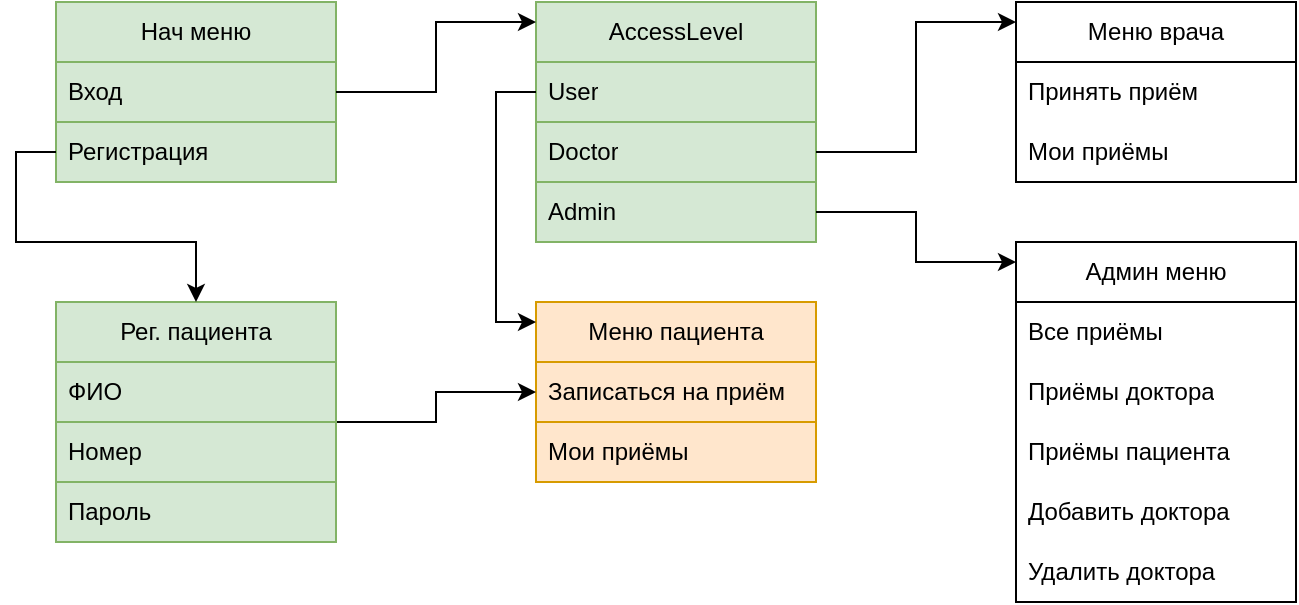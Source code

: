 <mxfile version="24.3.1" type="device">
  <diagram name="Страница — 1" id="wxF1bacv_a9VdhyHZAjL">
    <mxGraphModel dx="1111" dy="573" grid="1" gridSize="10" guides="1" tooltips="1" connect="1" arrows="1" fold="1" page="1" pageScale="1" pageWidth="827" pageHeight="1169" math="0" shadow="0">
      <root>
        <mxCell id="0" />
        <mxCell id="1" parent="0" />
        <mxCell id="FXJhZsE6ygOkz5vdfHuf-5" value="Нач меню" style="swimlane;fontStyle=0;childLayout=stackLayout;horizontal=1;startSize=30;horizontalStack=0;resizeParent=1;resizeParentMax=0;resizeLast=0;collapsible=1;marginBottom=0;whiteSpace=wrap;html=1;fillColor=#d5e8d4;strokeColor=#82b366;" parent="1" vertex="1">
          <mxGeometry x="40" y="40" width="140" height="90" as="geometry" />
        </mxCell>
        <mxCell id="FXJhZsE6ygOkz5vdfHuf-6" value="Вход" style="text;strokeColor=#82b366;fillColor=#d5e8d4;align=left;verticalAlign=middle;spacingLeft=4;spacingRight=4;overflow=hidden;points=[[0,0.5],[1,0.5]];portConstraint=eastwest;rotatable=0;whiteSpace=wrap;html=1;" parent="FXJhZsE6ygOkz5vdfHuf-5" vertex="1">
          <mxGeometry y="30" width="140" height="30" as="geometry" />
        </mxCell>
        <mxCell id="3HsFZvzpwPpUL35nPNgv-25" value="Регистрация" style="text;strokeColor=#82b366;fillColor=#d5e8d4;align=left;verticalAlign=middle;spacingLeft=4;spacingRight=4;overflow=hidden;points=[[0,0.5],[1,0.5]];portConstraint=eastwest;rotatable=0;whiteSpace=wrap;html=1;" parent="FXJhZsE6ygOkz5vdfHuf-5" vertex="1">
          <mxGeometry y="60" width="140" height="30" as="geometry" />
        </mxCell>
        <mxCell id="3HsFZvzpwPpUL35nPNgv-3" value="Админ меню" style="swimlane;fontStyle=0;childLayout=stackLayout;horizontal=1;startSize=30;horizontalStack=0;resizeParent=1;resizeParentMax=0;resizeLast=0;collapsible=1;marginBottom=0;whiteSpace=wrap;html=1;" parent="1" vertex="1">
          <mxGeometry x="520" y="160" width="140" height="180" as="geometry" />
        </mxCell>
        <mxCell id="3HsFZvzpwPpUL35nPNgv-16" value="Все приёмы" style="text;strokeColor=none;fillColor=none;align=left;verticalAlign=middle;spacingLeft=4;spacingRight=4;overflow=hidden;points=[[0,0.5],[1,0.5]];portConstraint=eastwest;rotatable=0;whiteSpace=wrap;html=1;" parent="3HsFZvzpwPpUL35nPNgv-3" vertex="1">
          <mxGeometry y="30" width="140" height="30" as="geometry" />
        </mxCell>
        <mxCell id="3HsFZvzpwPpUL35nPNgv-17" value="Приёмы доктора" style="text;strokeColor=none;fillColor=none;align=left;verticalAlign=middle;spacingLeft=4;spacingRight=4;overflow=hidden;points=[[0,0.5],[1,0.5]];portConstraint=eastwest;rotatable=0;whiteSpace=wrap;html=1;" parent="3HsFZvzpwPpUL35nPNgv-3" vertex="1">
          <mxGeometry y="60" width="140" height="30" as="geometry" />
        </mxCell>
        <mxCell id="3HsFZvzpwPpUL35nPNgv-18" value="Приёмы пациента" style="text;strokeColor=none;fillColor=none;align=left;verticalAlign=middle;spacingLeft=4;spacingRight=4;overflow=hidden;points=[[0,0.5],[1,0.5]];portConstraint=eastwest;rotatable=0;whiteSpace=wrap;html=1;" parent="3HsFZvzpwPpUL35nPNgv-3" vertex="1">
          <mxGeometry y="90" width="140" height="30" as="geometry" />
        </mxCell>
        <mxCell id="3HsFZvzpwPpUL35nPNgv-4" value="Добавить доктора" style="text;strokeColor=none;fillColor=none;align=left;verticalAlign=middle;spacingLeft=4;spacingRight=4;overflow=hidden;points=[[0,0.5],[1,0.5]];portConstraint=eastwest;rotatable=0;whiteSpace=wrap;html=1;" parent="3HsFZvzpwPpUL35nPNgv-3" vertex="1">
          <mxGeometry y="120" width="140" height="30" as="geometry" />
        </mxCell>
        <mxCell id="3HsFZvzpwPpUL35nPNgv-5" value="Удалить доктора" style="text;strokeColor=none;fillColor=none;align=left;verticalAlign=middle;spacingLeft=4;spacingRight=4;overflow=hidden;points=[[0,0.5],[1,0.5]];portConstraint=eastwest;rotatable=0;whiteSpace=wrap;html=1;" parent="3HsFZvzpwPpUL35nPNgv-3" vertex="1">
          <mxGeometry y="150" width="140" height="30" as="geometry" />
        </mxCell>
        <mxCell id="3HsFZvzpwPpUL35nPNgv-11" value="Меню врача" style="swimlane;fontStyle=0;childLayout=stackLayout;horizontal=1;startSize=30;horizontalStack=0;resizeParent=1;resizeParentMax=0;resizeLast=0;collapsible=1;marginBottom=0;whiteSpace=wrap;html=1;" parent="1" vertex="1">
          <mxGeometry x="520" y="40" width="140" height="90" as="geometry" />
        </mxCell>
        <mxCell id="3HsFZvzpwPpUL35nPNgv-12" value="Принять приём" style="text;strokeColor=none;fillColor=none;align=left;verticalAlign=middle;spacingLeft=4;spacingRight=4;overflow=hidden;points=[[0,0.5],[1,0.5]];portConstraint=eastwest;rotatable=0;whiteSpace=wrap;html=1;" parent="3HsFZvzpwPpUL35nPNgv-11" vertex="1">
          <mxGeometry y="30" width="140" height="30" as="geometry" />
        </mxCell>
        <mxCell id="3HsFZvzpwPpUL35nPNgv-14" value="Мои приёмы" style="text;strokeColor=none;fillColor=none;align=left;verticalAlign=middle;spacingLeft=4;spacingRight=4;overflow=hidden;points=[[0,0.5],[1,0.5]];portConstraint=eastwest;rotatable=0;whiteSpace=wrap;html=1;" parent="3HsFZvzpwPpUL35nPNgv-11" vertex="1">
          <mxGeometry y="60" width="140" height="30" as="geometry" />
        </mxCell>
        <mxCell id="3HsFZvzpwPpUL35nPNgv-19" value="Меню пациента" style="swimlane;fontStyle=0;childLayout=stackLayout;horizontal=1;startSize=30;horizontalStack=0;resizeParent=1;resizeParentMax=0;resizeLast=0;collapsible=1;marginBottom=0;whiteSpace=wrap;html=1;fillColor=#ffe6cc;strokeColor=#d79b00;" parent="1" vertex="1">
          <mxGeometry x="280" y="190" width="140" height="90" as="geometry" />
        </mxCell>
        <mxCell id="3HsFZvzpwPpUL35nPNgv-20" value="Записаться на приём" style="text;strokeColor=#d79b00;fillColor=#ffe6cc;align=left;verticalAlign=middle;spacingLeft=4;spacingRight=4;overflow=hidden;points=[[0,0.5],[1,0.5]];portConstraint=eastwest;rotatable=0;whiteSpace=wrap;html=1;" parent="3HsFZvzpwPpUL35nPNgv-19" vertex="1">
          <mxGeometry y="30" width="140" height="30" as="geometry" />
        </mxCell>
        <mxCell id="3HsFZvzpwPpUL35nPNgv-21" value="Мои приёмы" style="text;strokeColor=#d79b00;fillColor=#ffe6cc;align=left;verticalAlign=middle;spacingLeft=4;spacingRight=4;overflow=hidden;points=[[0,0.5],[1,0.5]];portConstraint=eastwest;rotatable=0;whiteSpace=wrap;html=1;" parent="3HsFZvzpwPpUL35nPNgv-19" vertex="1">
          <mxGeometry y="60" width="140" height="30" as="geometry" />
        </mxCell>
        <mxCell id="VswA6EhGg8Gc78tTQjRb-10" style="edgeStyle=orthogonalEdgeStyle;rounded=0;orthogonalLoop=1;jettySize=auto;html=1;" edge="1" parent="1" source="3HsFZvzpwPpUL35nPNgv-26" target="3HsFZvzpwPpUL35nPNgv-19">
          <mxGeometry relative="1" as="geometry" />
        </mxCell>
        <mxCell id="3HsFZvzpwPpUL35nPNgv-26" value="Рег. пациента" style="swimlane;fontStyle=0;childLayout=stackLayout;horizontal=1;startSize=30;horizontalStack=0;resizeParent=1;resizeParentMax=0;resizeLast=0;collapsible=1;marginBottom=0;whiteSpace=wrap;html=1;fillColor=#d5e8d4;strokeColor=#82b366;" parent="1" vertex="1">
          <mxGeometry x="40" y="190" width="140" height="120" as="geometry" />
        </mxCell>
        <mxCell id="3HsFZvzpwPpUL35nPNgv-27" value="ФИО" style="text;strokeColor=#82b366;fillColor=#d5e8d4;align=left;verticalAlign=middle;spacingLeft=4;spacingRight=4;overflow=hidden;points=[[0,0.5],[1,0.5]];portConstraint=eastwest;rotatable=0;whiteSpace=wrap;html=1;" parent="3HsFZvzpwPpUL35nPNgv-26" vertex="1">
          <mxGeometry y="30" width="140" height="30" as="geometry" />
        </mxCell>
        <mxCell id="3HsFZvzpwPpUL35nPNgv-33" value="Номер" style="text;strokeColor=#82b366;fillColor=#d5e8d4;align=left;verticalAlign=middle;spacingLeft=4;spacingRight=4;overflow=hidden;points=[[0,0.5],[1,0.5]];portConstraint=eastwest;rotatable=0;whiteSpace=wrap;html=1;" parent="3HsFZvzpwPpUL35nPNgv-26" vertex="1">
          <mxGeometry y="60" width="140" height="30" as="geometry" />
        </mxCell>
        <mxCell id="uMtJW5_vlusT_gcamf6g-1" value="Пароль" style="text;strokeColor=#82b366;fillColor=#d5e8d4;align=left;verticalAlign=middle;spacingLeft=4;spacingRight=4;overflow=hidden;points=[[0,0.5],[1,0.5]];portConstraint=eastwest;rotatable=0;whiteSpace=wrap;html=1;" parent="3HsFZvzpwPpUL35nPNgv-26" vertex="1">
          <mxGeometry y="90" width="140" height="30" as="geometry" />
        </mxCell>
        <mxCell id="VswA6EhGg8Gc78tTQjRb-1" style="edgeStyle=orthogonalEdgeStyle;rounded=0;orthogonalLoop=1;jettySize=auto;html=1;" edge="1" parent="1" source="3HsFZvzpwPpUL35nPNgv-25" target="3HsFZvzpwPpUL35nPNgv-26">
          <mxGeometry relative="1" as="geometry" />
        </mxCell>
        <mxCell id="VswA6EhGg8Gc78tTQjRb-2" value="AccessLevel" style="swimlane;fontStyle=0;childLayout=stackLayout;horizontal=1;startSize=30;horizontalStack=0;resizeParent=1;resizeParentMax=0;resizeLast=0;collapsible=1;marginBottom=0;whiteSpace=wrap;html=1;fillColor=#d5e8d4;strokeColor=#82b366;" vertex="1" parent="1">
          <mxGeometry x="280" y="40" width="140" height="120" as="geometry" />
        </mxCell>
        <mxCell id="VswA6EhGg8Gc78tTQjRb-3" value="User" style="text;strokeColor=#82b366;fillColor=#d5e8d4;align=left;verticalAlign=middle;spacingLeft=4;spacingRight=4;overflow=hidden;points=[[0,0.5],[1,0.5]];portConstraint=eastwest;rotatable=0;whiteSpace=wrap;html=1;" vertex="1" parent="VswA6EhGg8Gc78tTQjRb-2">
          <mxGeometry y="30" width="140" height="30" as="geometry" />
        </mxCell>
        <mxCell id="VswA6EhGg8Gc78tTQjRb-4" value="Doctor" style="text;strokeColor=#82b366;fillColor=#d5e8d4;align=left;verticalAlign=middle;spacingLeft=4;spacingRight=4;overflow=hidden;points=[[0,0.5],[1,0.5]];portConstraint=eastwest;rotatable=0;whiteSpace=wrap;html=1;" vertex="1" parent="VswA6EhGg8Gc78tTQjRb-2">
          <mxGeometry y="60" width="140" height="30" as="geometry" />
        </mxCell>
        <mxCell id="VswA6EhGg8Gc78tTQjRb-5" value="Admin" style="text;strokeColor=#82b366;fillColor=#d5e8d4;align=left;verticalAlign=middle;spacingLeft=4;spacingRight=4;overflow=hidden;points=[[0,0.5],[1,0.5]];portConstraint=eastwest;rotatable=0;whiteSpace=wrap;html=1;" vertex="1" parent="VswA6EhGg8Gc78tTQjRb-2">
          <mxGeometry y="90" width="140" height="30" as="geometry" />
        </mxCell>
        <mxCell id="VswA6EhGg8Gc78tTQjRb-6" style="edgeStyle=orthogonalEdgeStyle;rounded=0;orthogonalLoop=1;jettySize=auto;html=1;" edge="1" parent="1" source="FXJhZsE6ygOkz5vdfHuf-6" target="VswA6EhGg8Gc78tTQjRb-2">
          <mxGeometry relative="1" as="geometry">
            <Array as="points">
              <mxPoint x="230" y="85" />
              <mxPoint x="230" y="50" />
            </Array>
          </mxGeometry>
        </mxCell>
        <mxCell id="VswA6EhGg8Gc78tTQjRb-7" style="edgeStyle=orthogonalEdgeStyle;rounded=0;orthogonalLoop=1;jettySize=auto;html=1;" edge="1" parent="1" source="VswA6EhGg8Gc78tTQjRb-3" target="3HsFZvzpwPpUL35nPNgv-19">
          <mxGeometry relative="1" as="geometry">
            <Array as="points">
              <mxPoint x="260" y="85" />
              <mxPoint x="260" y="200" />
            </Array>
          </mxGeometry>
        </mxCell>
        <mxCell id="VswA6EhGg8Gc78tTQjRb-8" style="edgeStyle=orthogonalEdgeStyle;rounded=0;orthogonalLoop=1;jettySize=auto;html=1;" edge="1" parent="1" source="VswA6EhGg8Gc78tTQjRb-4" target="3HsFZvzpwPpUL35nPNgv-11">
          <mxGeometry relative="1" as="geometry">
            <Array as="points">
              <mxPoint x="470" y="115" />
              <mxPoint x="470" y="50" />
            </Array>
          </mxGeometry>
        </mxCell>
        <mxCell id="VswA6EhGg8Gc78tTQjRb-9" style="edgeStyle=orthogonalEdgeStyle;rounded=0;orthogonalLoop=1;jettySize=auto;html=1;" edge="1" parent="1" source="VswA6EhGg8Gc78tTQjRb-5" target="3HsFZvzpwPpUL35nPNgv-3">
          <mxGeometry relative="1" as="geometry">
            <Array as="points">
              <mxPoint x="470" y="145" />
              <mxPoint x="470" y="170" />
            </Array>
          </mxGeometry>
        </mxCell>
      </root>
    </mxGraphModel>
  </diagram>
</mxfile>
